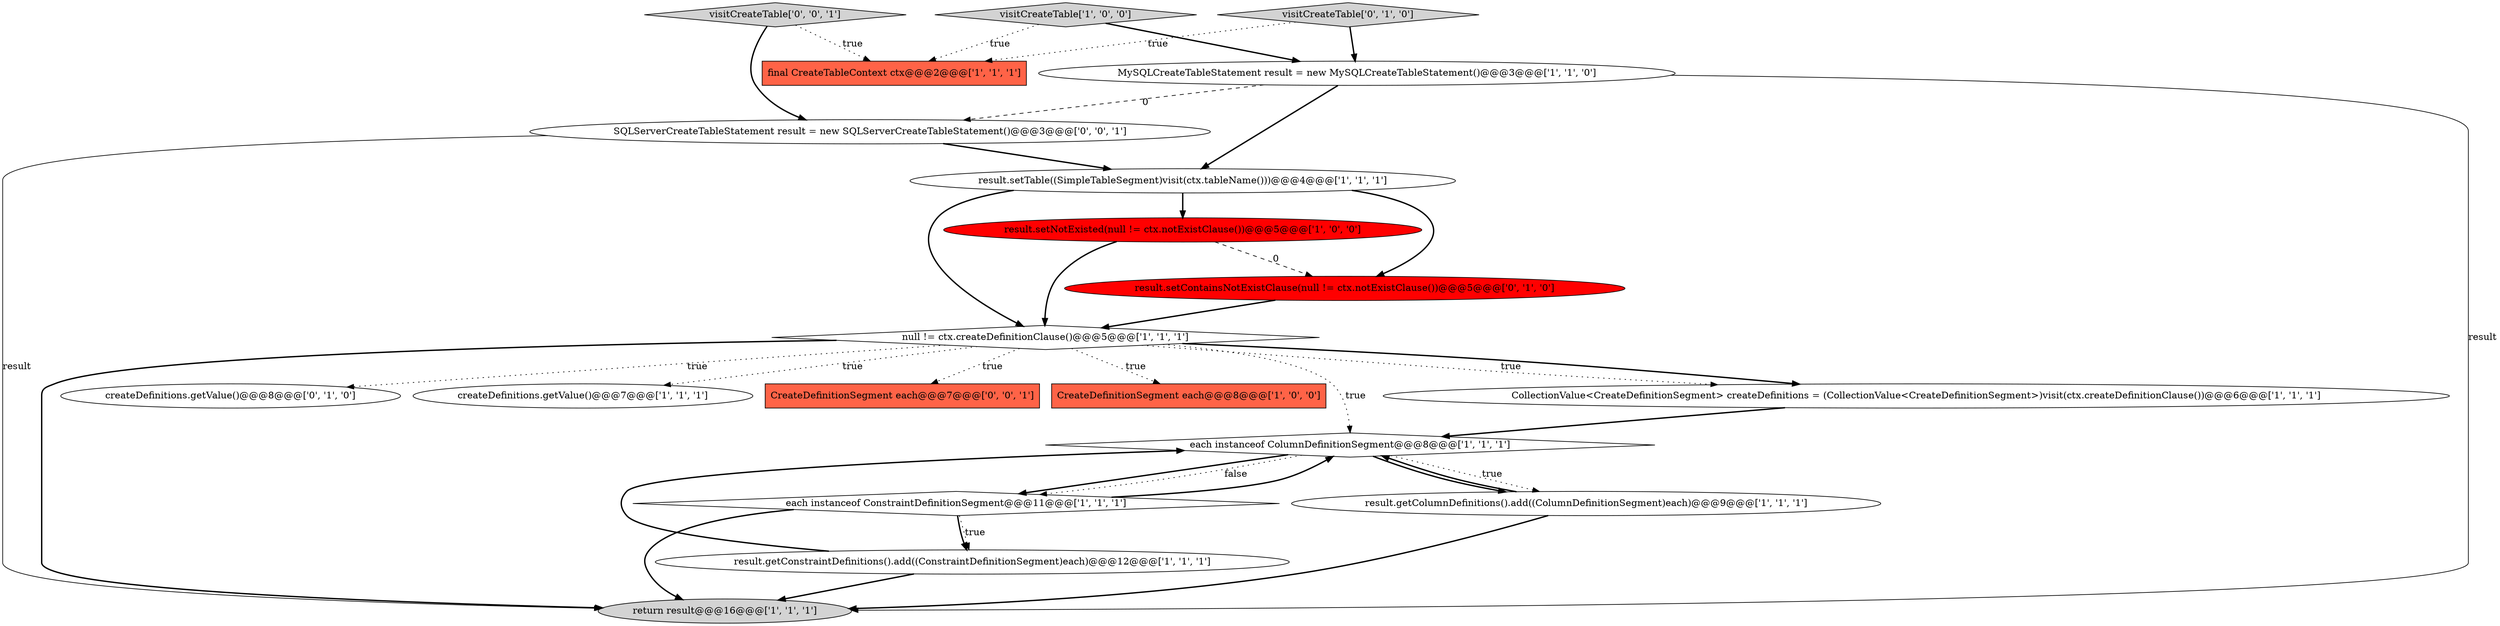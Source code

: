 digraph {
1 [style = filled, label = "each instanceof ColumnDefinitionSegment@@@8@@@['1', '1', '1']", fillcolor = white, shape = diamond image = "AAA0AAABBB1BBB"];
10 [style = filled, label = "result.setTable((SimpleTableSegment)visit(ctx.tableName()))@@@4@@@['1', '1', '1']", fillcolor = white, shape = ellipse image = "AAA0AAABBB1BBB"];
14 [style = filled, label = "createDefinitions.getValue()@@@8@@@['0', '1', '0']", fillcolor = white, shape = ellipse image = "AAA0AAABBB2BBB"];
15 [style = filled, label = "result.setContainsNotExistClause(null != ctx.notExistClause())@@@5@@@['0', '1', '0']", fillcolor = red, shape = ellipse image = "AAA1AAABBB2BBB"];
13 [style = filled, label = "result.setNotExisted(null != ctx.notExistClause())@@@5@@@['1', '0', '0']", fillcolor = red, shape = ellipse image = "AAA1AAABBB1BBB"];
8 [style = filled, label = "result.getConstraintDefinitions().add((ConstraintDefinitionSegment)each)@@@12@@@['1', '1', '1']", fillcolor = white, shape = ellipse image = "AAA0AAABBB1BBB"];
16 [style = filled, label = "visitCreateTable['0', '1', '0']", fillcolor = lightgray, shape = diamond image = "AAA0AAABBB2BBB"];
17 [style = filled, label = "SQLServerCreateTableStatement result = new SQLServerCreateTableStatement()@@@3@@@['0', '0', '1']", fillcolor = white, shape = ellipse image = "AAA0AAABBB3BBB"];
0 [style = filled, label = "null != ctx.createDefinitionClause()@@@5@@@['1', '1', '1']", fillcolor = white, shape = diamond image = "AAA0AAABBB1BBB"];
5 [style = filled, label = "each instanceof ConstraintDefinitionSegment@@@11@@@['1', '1', '1']", fillcolor = white, shape = diamond image = "AAA0AAABBB1BBB"];
7 [style = filled, label = "final CreateTableContext ctx@@@2@@@['1', '1', '1']", fillcolor = tomato, shape = box image = "AAA0AAABBB1BBB"];
11 [style = filled, label = "return result@@@16@@@['1', '1', '1']", fillcolor = lightgray, shape = ellipse image = "AAA0AAABBB1BBB"];
19 [style = filled, label = "visitCreateTable['0', '0', '1']", fillcolor = lightgray, shape = diamond image = "AAA0AAABBB3BBB"];
4 [style = filled, label = "createDefinitions.getValue()@@@7@@@['1', '1', '1']", fillcolor = white, shape = ellipse image = "AAA0AAABBB1BBB"];
18 [style = filled, label = "CreateDefinitionSegment each@@@7@@@['0', '0', '1']", fillcolor = tomato, shape = box image = "AAA0AAABBB3BBB"];
12 [style = filled, label = "result.getColumnDefinitions().add((ColumnDefinitionSegment)each)@@@9@@@['1', '1', '1']", fillcolor = white, shape = ellipse image = "AAA0AAABBB1BBB"];
2 [style = filled, label = "visitCreateTable['1', '0', '0']", fillcolor = lightgray, shape = diamond image = "AAA0AAABBB1BBB"];
9 [style = filled, label = "CollectionValue<CreateDefinitionSegment> createDefinitions = (CollectionValue<CreateDefinitionSegment>)visit(ctx.createDefinitionClause())@@@6@@@['1', '1', '1']", fillcolor = white, shape = ellipse image = "AAA0AAABBB1BBB"];
6 [style = filled, label = "MySQLCreateTableStatement result = new MySQLCreateTableStatement()@@@3@@@['1', '1', '0']", fillcolor = white, shape = ellipse image = "AAA0AAABBB1BBB"];
3 [style = filled, label = "CreateDefinitionSegment each@@@8@@@['1', '0', '0']", fillcolor = tomato, shape = box image = "AAA0AAABBB1BBB"];
1->5 [style = bold, label=""];
17->10 [style = bold, label=""];
5->8 [style = bold, label=""];
0->9 [style = bold, label=""];
10->15 [style = bold, label=""];
0->18 [style = dotted, label="true"];
2->6 [style = bold, label=""];
16->6 [style = bold, label=""];
0->4 [style = dotted, label="true"];
12->11 [style = bold, label=""];
0->11 [style = bold, label=""];
6->17 [style = dashed, label="0"];
19->17 [style = bold, label=""];
19->7 [style = dotted, label="true"];
12->1 [style = bold, label=""];
13->15 [style = dashed, label="0"];
8->1 [style = bold, label=""];
16->7 [style = dotted, label="true"];
5->1 [style = bold, label=""];
10->13 [style = bold, label=""];
6->11 [style = solid, label="result"];
2->7 [style = dotted, label="true"];
15->0 [style = bold, label=""];
6->10 [style = bold, label=""];
10->0 [style = bold, label=""];
0->1 [style = dotted, label="true"];
1->12 [style = dotted, label="true"];
1->12 [style = bold, label=""];
1->5 [style = dotted, label="false"];
0->14 [style = dotted, label="true"];
5->11 [style = bold, label=""];
17->11 [style = solid, label="result"];
0->3 [style = dotted, label="true"];
5->8 [style = dotted, label="true"];
9->1 [style = bold, label=""];
8->11 [style = bold, label=""];
0->9 [style = dotted, label="true"];
13->0 [style = bold, label=""];
}

